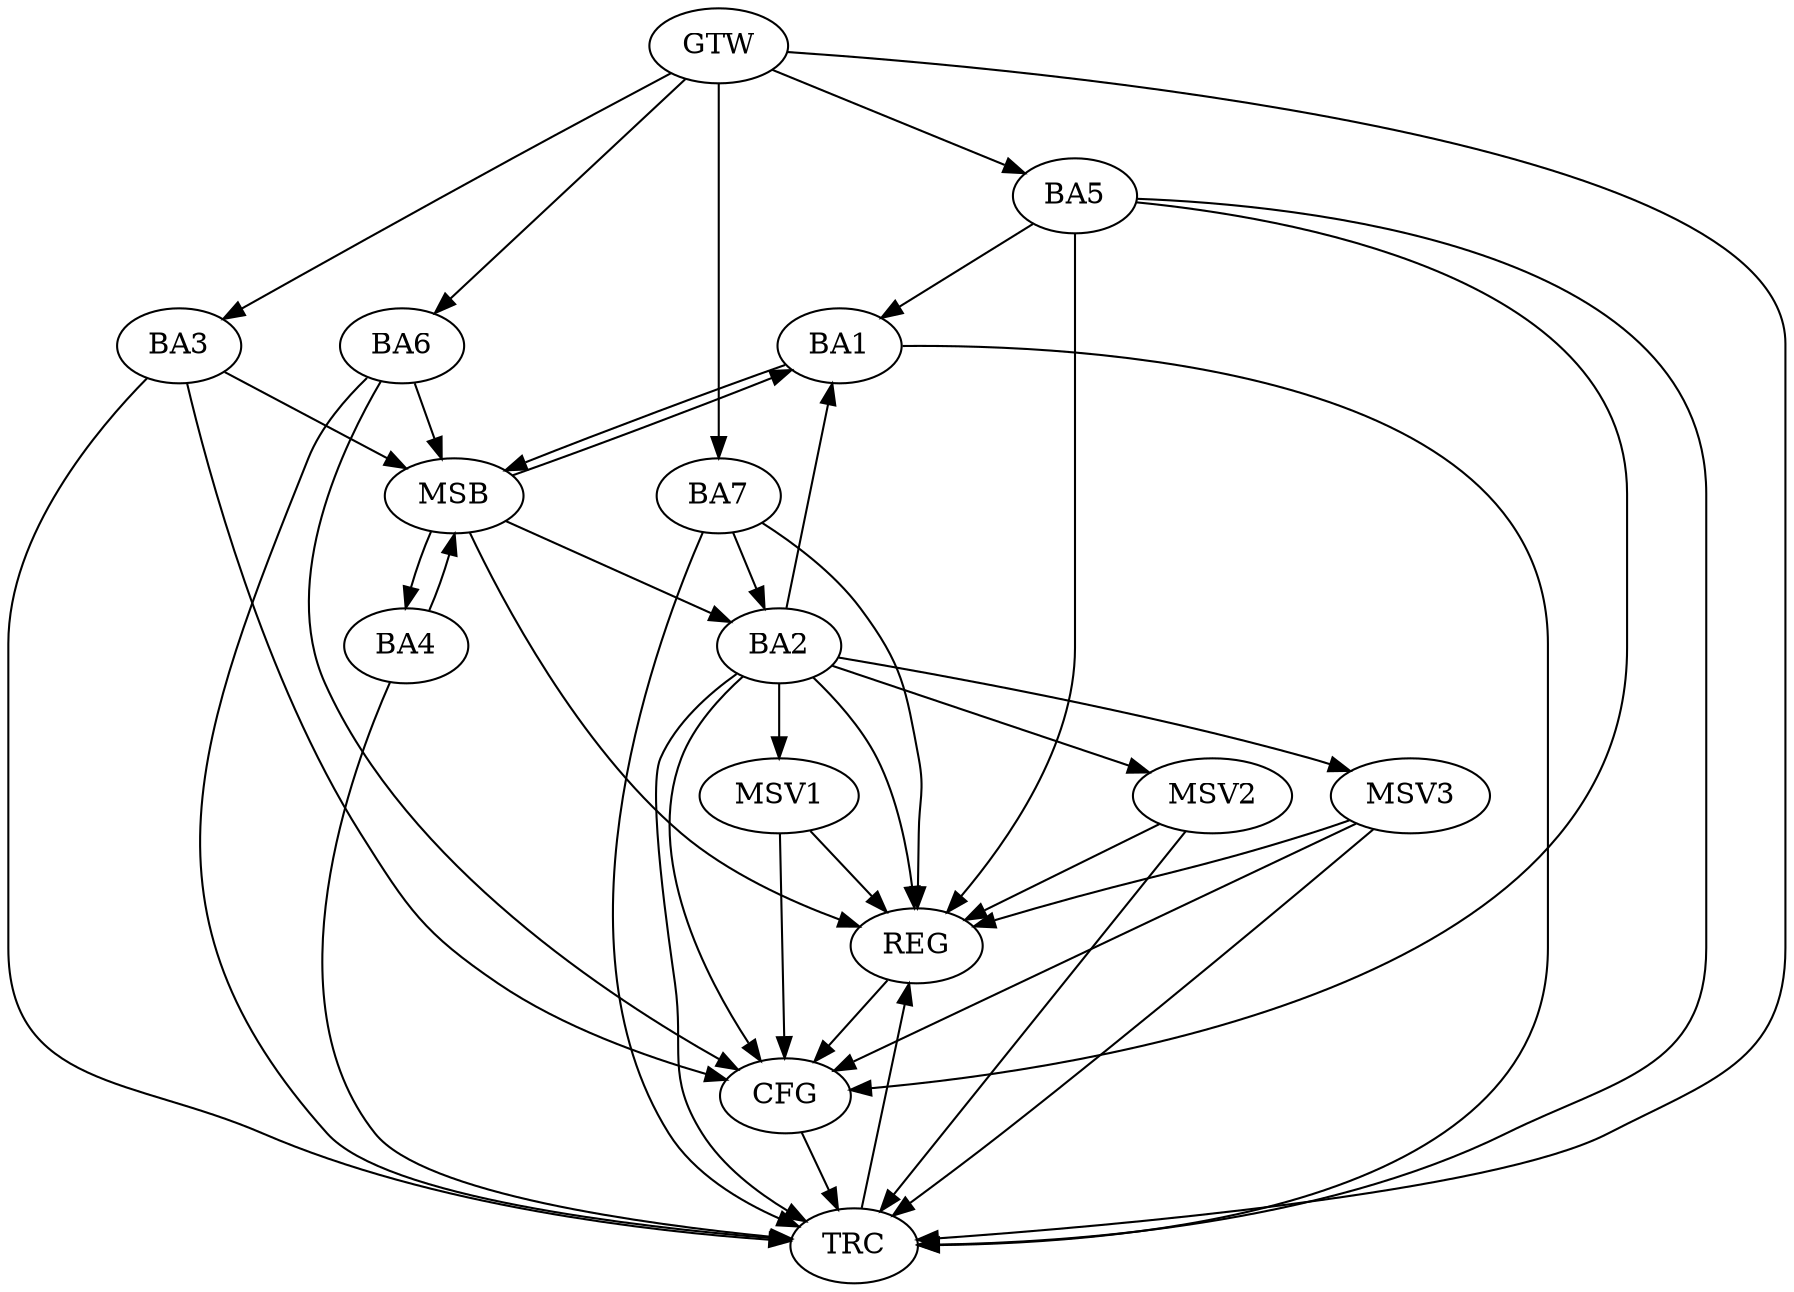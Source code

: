 strict digraph G {
  BA1 [ label="BA1" ];
  BA2 [ label="BA2" ];
  BA3 [ label="BA3" ];
  BA4 [ label="BA4" ];
  BA5 [ label="BA5" ];
  BA6 [ label="BA6" ];
  BA7 [ label="BA7" ];
  GTW [ label="GTW" ];
  REG [ label="REG" ];
  MSB [ label="MSB" ];
  CFG [ label="CFG" ];
  TRC [ label="TRC" ];
  MSV1 [ label="MSV1" ];
  MSV2 [ label="MSV2" ];
  MSV3 [ label="MSV3" ];
  BA2 -> BA1;
  BA5 -> BA1;
  BA7 -> BA2;
  GTW -> BA3;
  GTW -> BA5;
  GTW -> BA6;
  GTW -> BA7;
  BA2 -> REG;
  BA5 -> REG;
  BA7 -> REG;
  BA1 -> MSB;
  MSB -> BA2;
  MSB -> REG;
  BA3 -> MSB;
  BA4 -> MSB;
  MSB -> BA1;
  BA6 -> MSB;
  MSB -> BA4;
  BA6 -> CFG;
  BA2 -> CFG;
  BA3 -> CFG;
  BA5 -> CFG;
  REG -> CFG;
  BA1 -> TRC;
  BA2 -> TRC;
  BA3 -> TRC;
  BA4 -> TRC;
  BA5 -> TRC;
  BA6 -> TRC;
  BA7 -> TRC;
  GTW -> TRC;
  CFG -> TRC;
  TRC -> REG;
  BA2 -> MSV1;
  MSV1 -> REG;
  MSV1 -> CFG;
  BA2 -> MSV2;
  MSV2 -> REG;
  MSV2 -> TRC;
  BA2 -> MSV3;
  MSV3 -> REG;
  MSV3 -> TRC;
  MSV3 -> CFG;
}
